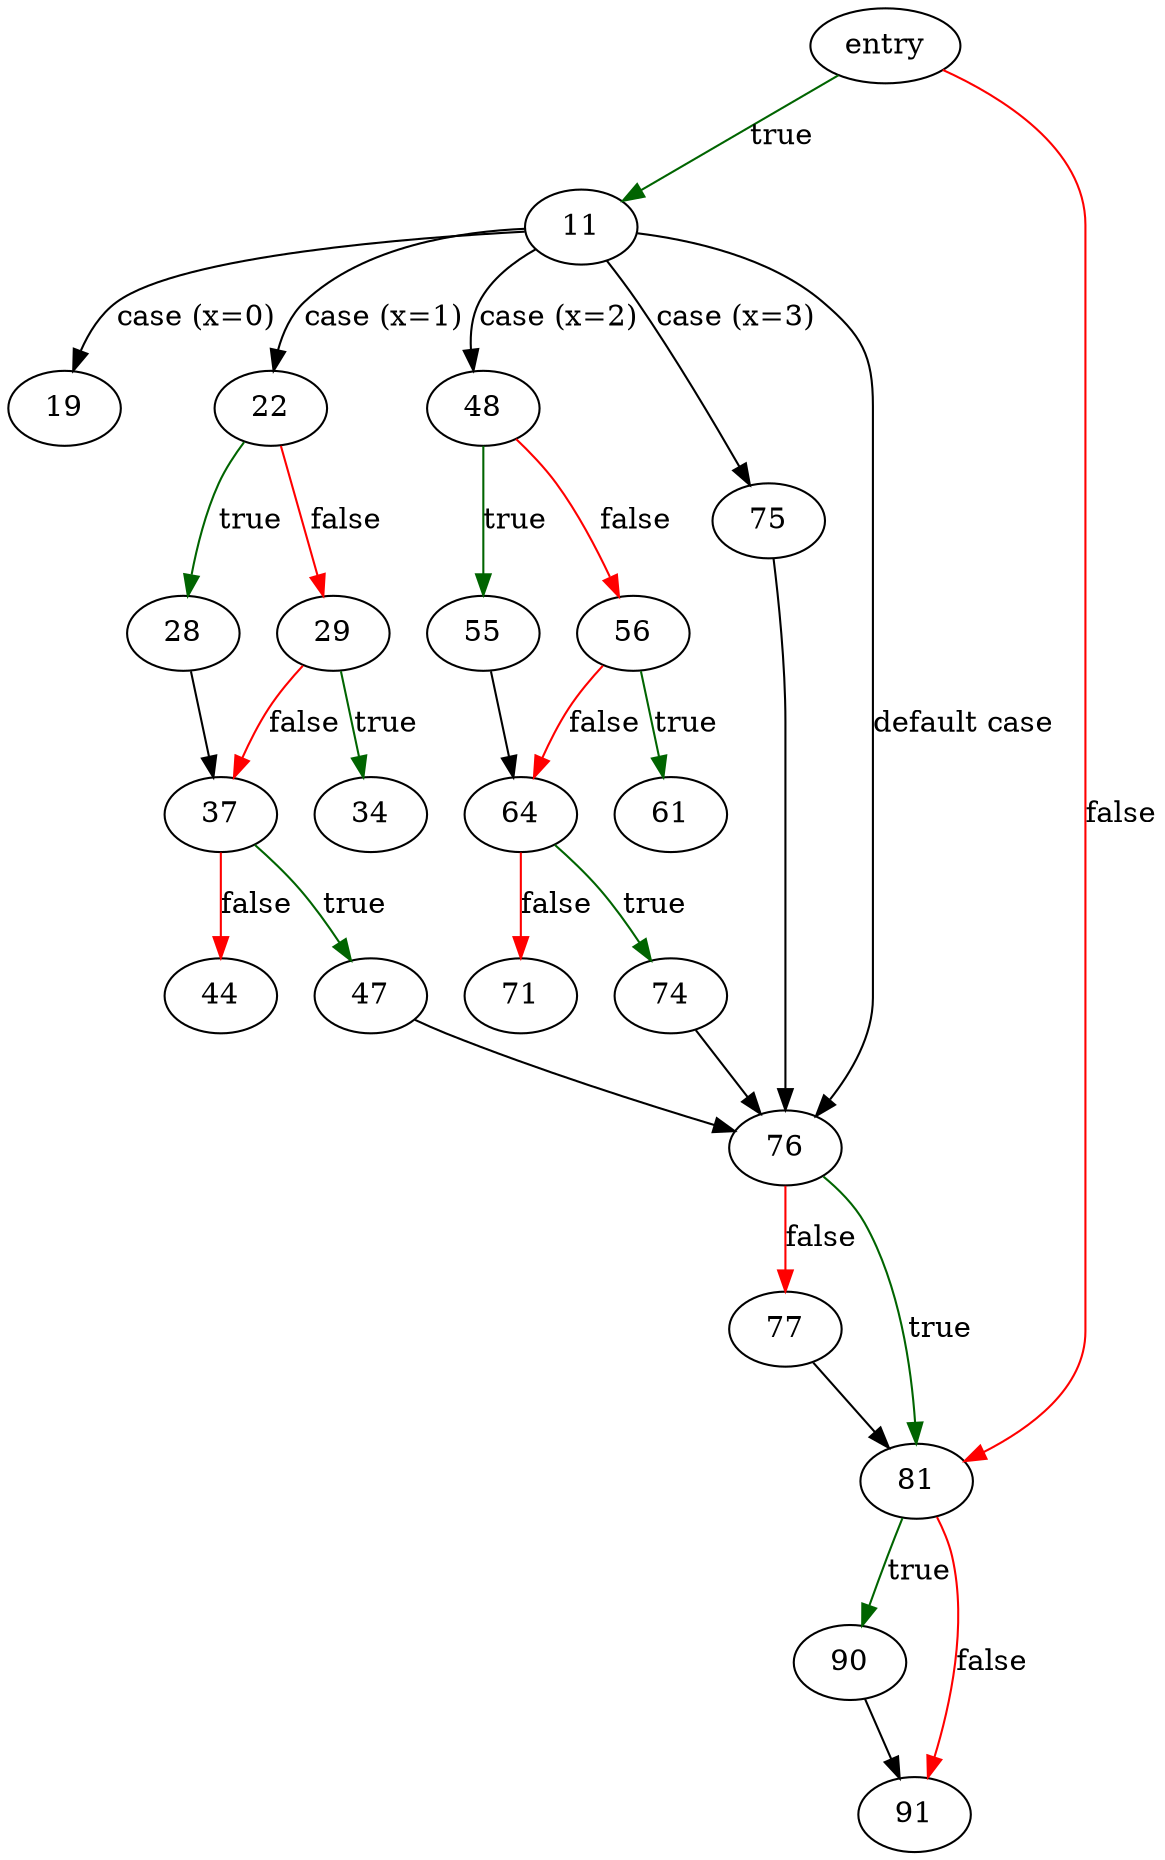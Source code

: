 digraph "add_file_name" {
	// Node definitions.
	6 [label=entry];
	11;
	19;
	22;
	28;
	29;
	34;
	37;
	44;
	47;
	48;
	55;
	56;
	61;
	64;
	71;
	74;
	75;
	76;
	77;
	81;
	90;
	91;

	// Edge definitions.
	6 -> 11 [
		color=darkgreen
		label=true
	];
	6 -> 81 [
		color=red
		label=false
	];
	11 -> 19 [label="case (x=0)"];
	11 -> 22 [label="case (x=1)"];
	11 -> 48 [label="case (x=2)"];
	11 -> 75 [label="case (x=3)"];
	11 -> 76 [label="default case"];
	22 -> 28 [
		color=darkgreen
		label=true
	];
	22 -> 29 [
		color=red
		label=false
	];
	28 -> 37;
	29 -> 34 [
		color=darkgreen
		label=true
	];
	29 -> 37 [
		color=red
		label=false
	];
	37 -> 44 [
		color=red
		label=false
	];
	37 -> 47 [
		color=darkgreen
		label=true
	];
	47 -> 76;
	48 -> 55 [
		color=darkgreen
		label=true
	];
	48 -> 56 [
		color=red
		label=false
	];
	55 -> 64;
	56 -> 61 [
		color=darkgreen
		label=true
	];
	56 -> 64 [
		color=red
		label=false
	];
	64 -> 71 [
		color=red
		label=false
	];
	64 -> 74 [
		color=darkgreen
		label=true
	];
	74 -> 76;
	75 -> 76;
	76 -> 77 [
		color=red
		label=false
	];
	76 -> 81 [
		color=darkgreen
		label=true
	];
	77 -> 81;
	81 -> 90 [
		color=darkgreen
		label=true
	];
	81 -> 91 [
		color=red
		label=false
	];
	90 -> 91;
}